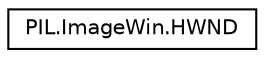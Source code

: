 digraph "Graphical Class Hierarchy"
{
 // LATEX_PDF_SIZE
  edge [fontname="Helvetica",fontsize="10",labelfontname="Helvetica",labelfontsize="10"];
  node [fontname="Helvetica",fontsize="10",shape=record];
  rankdir="LR";
  Node0 [label="PIL.ImageWin.HWND",height=0.2,width=0.4,color="black", fillcolor="white", style="filled",URL="$classPIL_1_1ImageWin_1_1HWND.html",tooltip=" "];
}
